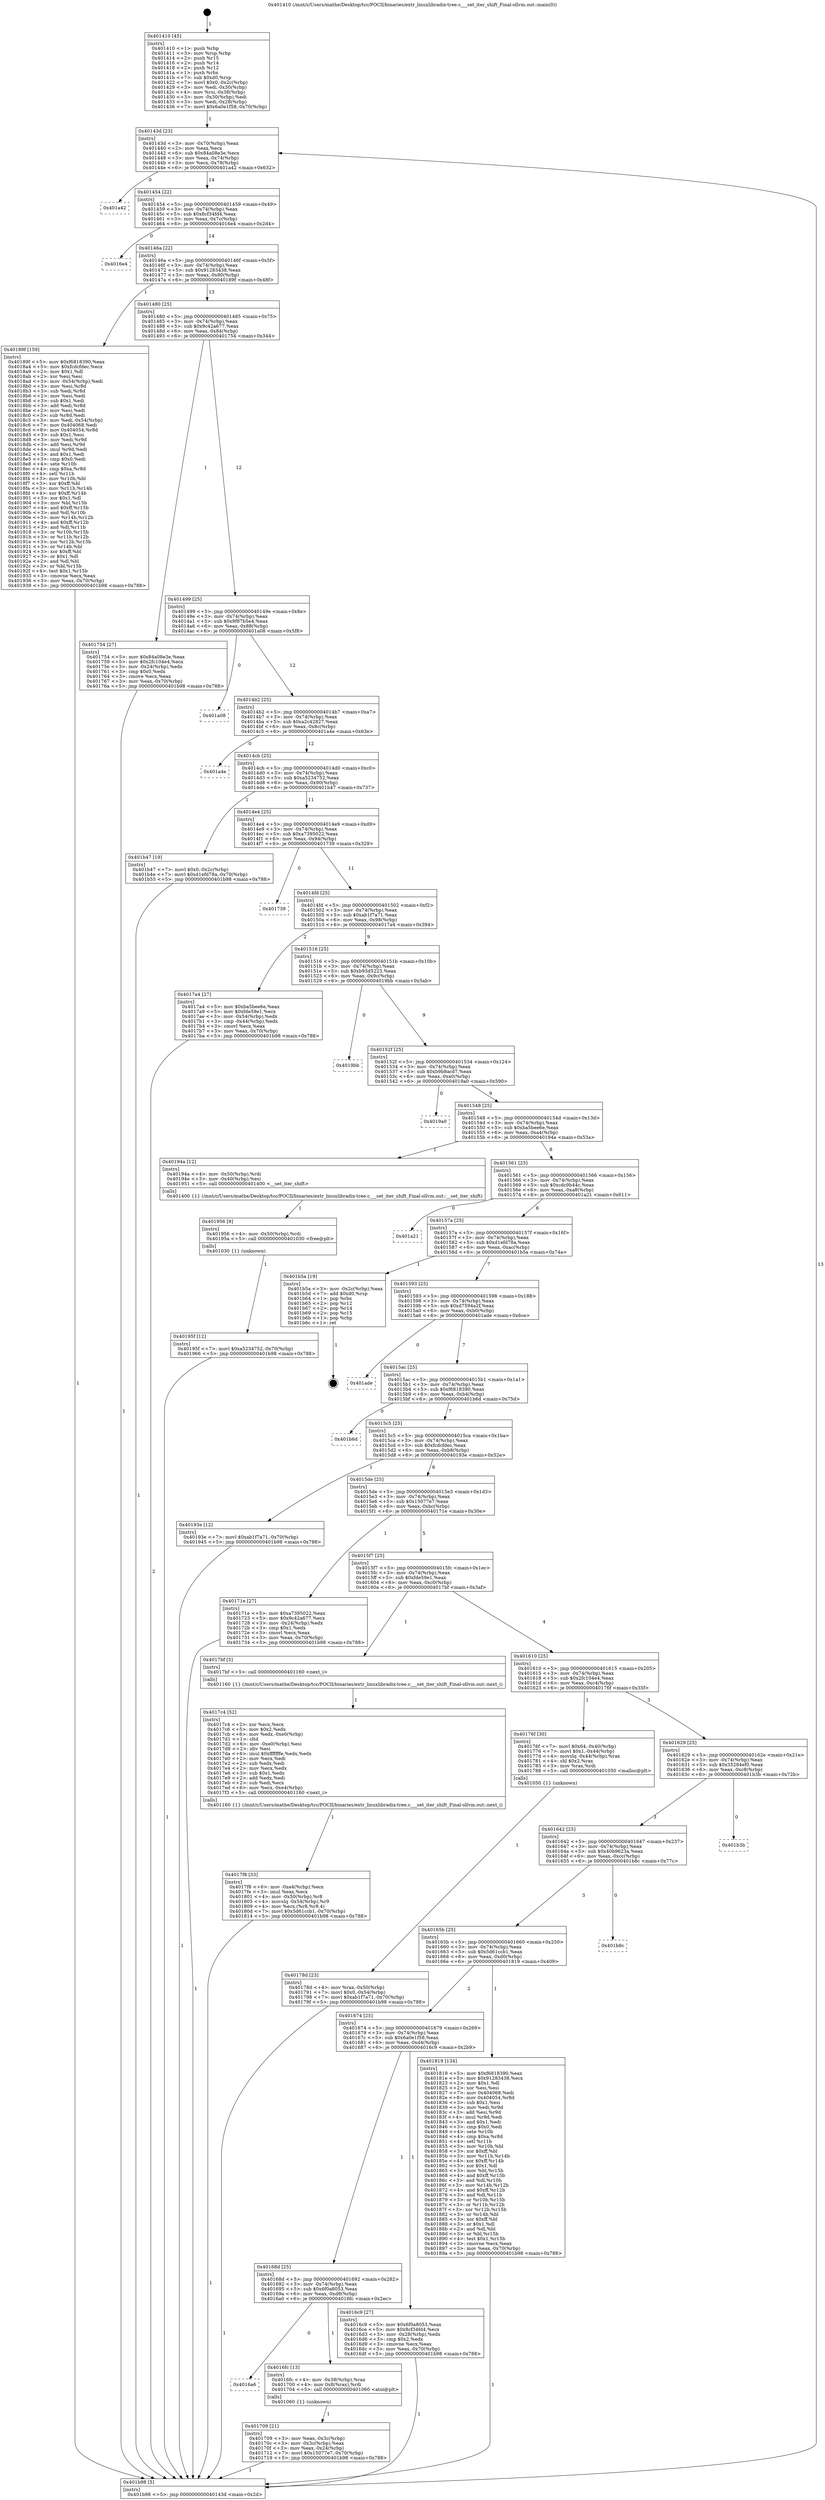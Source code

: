 digraph "0x401410" {
  label = "0x401410 (/mnt/c/Users/mathe/Desktop/tcc/POCII/binaries/extr_linuxlibradix-tree.c___set_iter_shift_Final-ollvm.out::main(0))"
  labelloc = "t"
  node[shape=record]

  Entry [label="",width=0.3,height=0.3,shape=circle,fillcolor=black,style=filled]
  "0x40143d" [label="{
     0x40143d [23]\l
     | [instrs]\l
     &nbsp;&nbsp;0x40143d \<+3\>: mov -0x70(%rbp),%eax\l
     &nbsp;&nbsp;0x401440 \<+2\>: mov %eax,%ecx\l
     &nbsp;&nbsp;0x401442 \<+6\>: sub $0x84a08e3e,%ecx\l
     &nbsp;&nbsp;0x401448 \<+3\>: mov %eax,-0x74(%rbp)\l
     &nbsp;&nbsp;0x40144b \<+3\>: mov %ecx,-0x78(%rbp)\l
     &nbsp;&nbsp;0x40144e \<+6\>: je 0000000000401a42 \<main+0x632\>\l
  }"]
  "0x401a42" [label="{
     0x401a42\l
  }", style=dashed]
  "0x401454" [label="{
     0x401454 [22]\l
     | [instrs]\l
     &nbsp;&nbsp;0x401454 \<+5\>: jmp 0000000000401459 \<main+0x49\>\l
     &nbsp;&nbsp;0x401459 \<+3\>: mov -0x74(%rbp),%eax\l
     &nbsp;&nbsp;0x40145c \<+5\>: sub $0x8cf34fd4,%eax\l
     &nbsp;&nbsp;0x401461 \<+3\>: mov %eax,-0x7c(%rbp)\l
     &nbsp;&nbsp;0x401464 \<+6\>: je 00000000004016e4 \<main+0x2d4\>\l
  }"]
  Exit [label="",width=0.3,height=0.3,shape=circle,fillcolor=black,style=filled,peripheries=2]
  "0x4016e4" [label="{
     0x4016e4\l
  }", style=dashed]
  "0x40146a" [label="{
     0x40146a [22]\l
     | [instrs]\l
     &nbsp;&nbsp;0x40146a \<+5\>: jmp 000000000040146f \<main+0x5f\>\l
     &nbsp;&nbsp;0x40146f \<+3\>: mov -0x74(%rbp),%eax\l
     &nbsp;&nbsp;0x401472 \<+5\>: sub $0x91283438,%eax\l
     &nbsp;&nbsp;0x401477 \<+3\>: mov %eax,-0x80(%rbp)\l
     &nbsp;&nbsp;0x40147a \<+6\>: je 000000000040189f \<main+0x48f\>\l
  }"]
  "0x40195f" [label="{
     0x40195f [12]\l
     | [instrs]\l
     &nbsp;&nbsp;0x40195f \<+7\>: movl $0xa5234752,-0x70(%rbp)\l
     &nbsp;&nbsp;0x401966 \<+5\>: jmp 0000000000401b98 \<main+0x788\>\l
  }"]
  "0x40189f" [label="{
     0x40189f [159]\l
     | [instrs]\l
     &nbsp;&nbsp;0x40189f \<+5\>: mov $0xf6818390,%eax\l
     &nbsp;&nbsp;0x4018a4 \<+5\>: mov $0xfcdcfdec,%ecx\l
     &nbsp;&nbsp;0x4018a9 \<+2\>: mov $0x1,%dl\l
     &nbsp;&nbsp;0x4018ab \<+2\>: xor %esi,%esi\l
     &nbsp;&nbsp;0x4018ad \<+3\>: mov -0x54(%rbp),%edi\l
     &nbsp;&nbsp;0x4018b0 \<+3\>: mov %esi,%r8d\l
     &nbsp;&nbsp;0x4018b3 \<+3\>: sub %edi,%r8d\l
     &nbsp;&nbsp;0x4018b6 \<+2\>: mov %esi,%edi\l
     &nbsp;&nbsp;0x4018b8 \<+3\>: sub $0x1,%edi\l
     &nbsp;&nbsp;0x4018bb \<+3\>: add %edi,%r8d\l
     &nbsp;&nbsp;0x4018be \<+2\>: mov %esi,%edi\l
     &nbsp;&nbsp;0x4018c0 \<+3\>: sub %r8d,%edi\l
     &nbsp;&nbsp;0x4018c3 \<+3\>: mov %edi,-0x54(%rbp)\l
     &nbsp;&nbsp;0x4018c6 \<+7\>: mov 0x404068,%edi\l
     &nbsp;&nbsp;0x4018cd \<+8\>: mov 0x404054,%r8d\l
     &nbsp;&nbsp;0x4018d5 \<+3\>: sub $0x1,%esi\l
     &nbsp;&nbsp;0x4018d8 \<+3\>: mov %edi,%r9d\l
     &nbsp;&nbsp;0x4018db \<+3\>: add %esi,%r9d\l
     &nbsp;&nbsp;0x4018de \<+4\>: imul %r9d,%edi\l
     &nbsp;&nbsp;0x4018e2 \<+3\>: and $0x1,%edi\l
     &nbsp;&nbsp;0x4018e5 \<+3\>: cmp $0x0,%edi\l
     &nbsp;&nbsp;0x4018e8 \<+4\>: sete %r10b\l
     &nbsp;&nbsp;0x4018ec \<+4\>: cmp $0xa,%r8d\l
     &nbsp;&nbsp;0x4018f0 \<+4\>: setl %r11b\l
     &nbsp;&nbsp;0x4018f4 \<+3\>: mov %r10b,%bl\l
     &nbsp;&nbsp;0x4018f7 \<+3\>: xor $0xff,%bl\l
     &nbsp;&nbsp;0x4018fa \<+3\>: mov %r11b,%r14b\l
     &nbsp;&nbsp;0x4018fd \<+4\>: xor $0xff,%r14b\l
     &nbsp;&nbsp;0x401901 \<+3\>: xor $0x1,%dl\l
     &nbsp;&nbsp;0x401904 \<+3\>: mov %bl,%r15b\l
     &nbsp;&nbsp;0x401907 \<+4\>: and $0xff,%r15b\l
     &nbsp;&nbsp;0x40190b \<+3\>: and %dl,%r10b\l
     &nbsp;&nbsp;0x40190e \<+3\>: mov %r14b,%r12b\l
     &nbsp;&nbsp;0x401911 \<+4\>: and $0xff,%r12b\l
     &nbsp;&nbsp;0x401915 \<+3\>: and %dl,%r11b\l
     &nbsp;&nbsp;0x401918 \<+3\>: or %r10b,%r15b\l
     &nbsp;&nbsp;0x40191b \<+3\>: or %r11b,%r12b\l
     &nbsp;&nbsp;0x40191e \<+3\>: xor %r12b,%r15b\l
     &nbsp;&nbsp;0x401921 \<+3\>: or %r14b,%bl\l
     &nbsp;&nbsp;0x401924 \<+3\>: xor $0xff,%bl\l
     &nbsp;&nbsp;0x401927 \<+3\>: or $0x1,%dl\l
     &nbsp;&nbsp;0x40192a \<+2\>: and %dl,%bl\l
     &nbsp;&nbsp;0x40192c \<+3\>: or %bl,%r15b\l
     &nbsp;&nbsp;0x40192f \<+4\>: test $0x1,%r15b\l
     &nbsp;&nbsp;0x401933 \<+3\>: cmovne %ecx,%eax\l
     &nbsp;&nbsp;0x401936 \<+3\>: mov %eax,-0x70(%rbp)\l
     &nbsp;&nbsp;0x401939 \<+5\>: jmp 0000000000401b98 \<main+0x788\>\l
  }"]
  "0x401480" [label="{
     0x401480 [25]\l
     | [instrs]\l
     &nbsp;&nbsp;0x401480 \<+5\>: jmp 0000000000401485 \<main+0x75\>\l
     &nbsp;&nbsp;0x401485 \<+3\>: mov -0x74(%rbp),%eax\l
     &nbsp;&nbsp;0x401488 \<+5\>: sub $0x9c42a677,%eax\l
     &nbsp;&nbsp;0x40148d \<+6\>: mov %eax,-0x84(%rbp)\l
     &nbsp;&nbsp;0x401493 \<+6\>: je 0000000000401754 \<main+0x344\>\l
  }"]
  "0x401956" [label="{
     0x401956 [9]\l
     | [instrs]\l
     &nbsp;&nbsp;0x401956 \<+4\>: mov -0x50(%rbp),%rdi\l
     &nbsp;&nbsp;0x40195a \<+5\>: call 0000000000401030 \<free@plt\>\l
     | [calls]\l
     &nbsp;&nbsp;0x401030 \{1\} (unknown)\l
  }"]
  "0x401754" [label="{
     0x401754 [27]\l
     | [instrs]\l
     &nbsp;&nbsp;0x401754 \<+5\>: mov $0x84a08e3e,%eax\l
     &nbsp;&nbsp;0x401759 \<+5\>: mov $0x2fc104e4,%ecx\l
     &nbsp;&nbsp;0x40175e \<+3\>: mov -0x24(%rbp),%edx\l
     &nbsp;&nbsp;0x401761 \<+3\>: cmp $0x0,%edx\l
     &nbsp;&nbsp;0x401764 \<+3\>: cmove %ecx,%eax\l
     &nbsp;&nbsp;0x401767 \<+3\>: mov %eax,-0x70(%rbp)\l
     &nbsp;&nbsp;0x40176a \<+5\>: jmp 0000000000401b98 \<main+0x788\>\l
  }"]
  "0x401499" [label="{
     0x401499 [25]\l
     | [instrs]\l
     &nbsp;&nbsp;0x401499 \<+5\>: jmp 000000000040149e \<main+0x8e\>\l
     &nbsp;&nbsp;0x40149e \<+3\>: mov -0x74(%rbp),%eax\l
     &nbsp;&nbsp;0x4014a1 \<+5\>: sub $0x9f87b5e4,%eax\l
     &nbsp;&nbsp;0x4014a6 \<+6\>: mov %eax,-0x88(%rbp)\l
     &nbsp;&nbsp;0x4014ac \<+6\>: je 0000000000401a08 \<main+0x5f8\>\l
  }"]
  "0x4017f8" [label="{
     0x4017f8 [33]\l
     | [instrs]\l
     &nbsp;&nbsp;0x4017f8 \<+6\>: mov -0xe4(%rbp),%ecx\l
     &nbsp;&nbsp;0x4017fe \<+3\>: imul %eax,%ecx\l
     &nbsp;&nbsp;0x401801 \<+4\>: mov -0x50(%rbp),%r8\l
     &nbsp;&nbsp;0x401805 \<+4\>: movslq -0x54(%rbp),%r9\l
     &nbsp;&nbsp;0x401809 \<+4\>: mov %ecx,(%r8,%r9,4)\l
     &nbsp;&nbsp;0x40180d \<+7\>: movl $0x5d61ccb1,-0x70(%rbp)\l
     &nbsp;&nbsp;0x401814 \<+5\>: jmp 0000000000401b98 \<main+0x788\>\l
  }"]
  "0x401a08" [label="{
     0x401a08\l
  }", style=dashed]
  "0x4014b2" [label="{
     0x4014b2 [25]\l
     | [instrs]\l
     &nbsp;&nbsp;0x4014b2 \<+5\>: jmp 00000000004014b7 \<main+0xa7\>\l
     &nbsp;&nbsp;0x4014b7 \<+3\>: mov -0x74(%rbp),%eax\l
     &nbsp;&nbsp;0x4014ba \<+5\>: sub $0xa2c42827,%eax\l
     &nbsp;&nbsp;0x4014bf \<+6\>: mov %eax,-0x8c(%rbp)\l
     &nbsp;&nbsp;0x4014c5 \<+6\>: je 0000000000401a4e \<main+0x63e\>\l
  }"]
  "0x4017c4" [label="{
     0x4017c4 [52]\l
     | [instrs]\l
     &nbsp;&nbsp;0x4017c4 \<+2\>: xor %ecx,%ecx\l
     &nbsp;&nbsp;0x4017c6 \<+5\>: mov $0x2,%edx\l
     &nbsp;&nbsp;0x4017cb \<+6\>: mov %edx,-0xe0(%rbp)\l
     &nbsp;&nbsp;0x4017d1 \<+1\>: cltd\l
     &nbsp;&nbsp;0x4017d2 \<+6\>: mov -0xe0(%rbp),%esi\l
     &nbsp;&nbsp;0x4017d8 \<+2\>: idiv %esi\l
     &nbsp;&nbsp;0x4017da \<+6\>: imul $0xfffffffe,%edx,%edx\l
     &nbsp;&nbsp;0x4017e0 \<+2\>: mov %ecx,%edi\l
     &nbsp;&nbsp;0x4017e2 \<+2\>: sub %edx,%edi\l
     &nbsp;&nbsp;0x4017e4 \<+2\>: mov %ecx,%edx\l
     &nbsp;&nbsp;0x4017e6 \<+3\>: sub $0x1,%edx\l
     &nbsp;&nbsp;0x4017e9 \<+2\>: add %edx,%edi\l
     &nbsp;&nbsp;0x4017eb \<+2\>: sub %edi,%ecx\l
     &nbsp;&nbsp;0x4017ed \<+6\>: mov %ecx,-0xe4(%rbp)\l
     &nbsp;&nbsp;0x4017f3 \<+5\>: call 0000000000401160 \<next_i\>\l
     | [calls]\l
     &nbsp;&nbsp;0x401160 \{1\} (/mnt/c/Users/mathe/Desktop/tcc/POCII/binaries/extr_linuxlibradix-tree.c___set_iter_shift_Final-ollvm.out::next_i)\l
  }"]
  "0x401a4e" [label="{
     0x401a4e\l
  }", style=dashed]
  "0x4014cb" [label="{
     0x4014cb [25]\l
     | [instrs]\l
     &nbsp;&nbsp;0x4014cb \<+5\>: jmp 00000000004014d0 \<main+0xc0\>\l
     &nbsp;&nbsp;0x4014d0 \<+3\>: mov -0x74(%rbp),%eax\l
     &nbsp;&nbsp;0x4014d3 \<+5\>: sub $0xa5234752,%eax\l
     &nbsp;&nbsp;0x4014d8 \<+6\>: mov %eax,-0x90(%rbp)\l
     &nbsp;&nbsp;0x4014de \<+6\>: je 0000000000401b47 \<main+0x737\>\l
  }"]
  "0x40178d" [label="{
     0x40178d [23]\l
     | [instrs]\l
     &nbsp;&nbsp;0x40178d \<+4\>: mov %rax,-0x50(%rbp)\l
     &nbsp;&nbsp;0x401791 \<+7\>: movl $0x0,-0x54(%rbp)\l
     &nbsp;&nbsp;0x401798 \<+7\>: movl $0xab1f7a71,-0x70(%rbp)\l
     &nbsp;&nbsp;0x40179f \<+5\>: jmp 0000000000401b98 \<main+0x788\>\l
  }"]
  "0x401b47" [label="{
     0x401b47 [19]\l
     | [instrs]\l
     &nbsp;&nbsp;0x401b47 \<+7\>: movl $0x0,-0x2c(%rbp)\l
     &nbsp;&nbsp;0x401b4e \<+7\>: movl $0xd1efd78a,-0x70(%rbp)\l
     &nbsp;&nbsp;0x401b55 \<+5\>: jmp 0000000000401b98 \<main+0x788\>\l
  }"]
  "0x4014e4" [label="{
     0x4014e4 [25]\l
     | [instrs]\l
     &nbsp;&nbsp;0x4014e4 \<+5\>: jmp 00000000004014e9 \<main+0xd9\>\l
     &nbsp;&nbsp;0x4014e9 \<+3\>: mov -0x74(%rbp),%eax\l
     &nbsp;&nbsp;0x4014ec \<+5\>: sub $0xa7395022,%eax\l
     &nbsp;&nbsp;0x4014f1 \<+6\>: mov %eax,-0x94(%rbp)\l
     &nbsp;&nbsp;0x4014f7 \<+6\>: je 0000000000401739 \<main+0x329\>\l
  }"]
  "0x401709" [label="{
     0x401709 [21]\l
     | [instrs]\l
     &nbsp;&nbsp;0x401709 \<+3\>: mov %eax,-0x3c(%rbp)\l
     &nbsp;&nbsp;0x40170c \<+3\>: mov -0x3c(%rbp),%eax\l
     &nbsp;&nbsp;0x40170f \<+3\>: mov %eax,-0x24(%rbp)\l
     &nbsp;&nbsp;0x401712 \<+7\>: movl $0x15077e7,-0x70(%rbp)\l
     &nbsp;&nbsp;0x401719 \<+5\>: jmp 0000000000401b98 \<main+0x788\>\l
  }"]
  "0x401739" [label="{
     0x401739\l
  }", style=dashed]
  "0x4014fd" [label="{
     0x4014fd [25]\l
     | [instrs]\l
     &nbsp;&nbsp;0x4014fd \<+5\>: jmp 0000000000401502 \<main+0xf2\>\l
     &nbsp;&nbsp;0x401502 \<+3\>: mov -0x74(%rbp),%eax\l
     &nbsp;&nbsp;0x401505 \<+5\>: sub $0xab1f7a71,%eax\l
     &nbsp;&nbsp;0x40150a \<+6\>: mov %eax,-0x98(%rbp)\l
     &nbsp;&nbsp;0x401510 \<+6\>: je 00000000004017a4 \<main+0x394\>\l
  }"]
  "0x4016a6" [label="{
     0x4016a6\l
  }", style=dashed]
  "0x4017a4" [label="{
     0x4017a4 [27]\l
     | [instrs]\l
     &nbsp;&nbsp;0x4017a4 \<+5\>: mov $0xba5bee6e,%eax\l
     &nbsp;&nbsp;0x4017a9 \<+5\>: mov $0xfde59e1,%ecx\l
     &nbsp;&nbsp;0x4017ae \<+3\>: mov -0x54(%rbp),%edx\l
     &nbsp;&nbsp;0x4017b1 \<+3\>: cmp -0x44(%rbp),%edx\l
     &nbsp;&nbsp;0x4017b4 \<+3\>: cmovl %ecx,%eax\l
     &nbsp;&nbsp;0x4017b7 \<+3\>: mov %eax,-0x70(%rbp)\l
     &nbsp;&nbsp;0x4017ba \<+5\>: jmp 0000000000401b98 \<main+0x788\>\l
  }"]
  "0x401516" [label="{
     0x401516 [25]\l
     | [instrs]\l
     &nbsp;&nbsp;0x401516 \<+5\>: jmp 000000000040151b \<main+0x10b\>\l
     &nbsp;&nbsp;0x40151b \<+3\>: mov -0x74(%rbp),%eax\l
     &nbsp;&nbsp;0x40151e \<+5\>: sub $0xb93d5223,%eax\l
     &nbsp;&nbsp;0x401523 \<+6\>: mov %eax,-0x9c(%rbp)\l
     &nbsp;&nbsp;0x401529 \<+6\>: je 00000000004019bb \<main+0x5ab\>\l
  }"]
  "0x4016fc" [label="{
     0x4016fc [13]\l
     | [instrs]\l
     &nbsp;&nbsp;0x4016fc \<+4\>: mov -0x38(%rbp),%rax\l
     &nbsp;&nbsp;0x401700 \<+4\>: mov 0x8(%rax),%rdi\l
     &nbsp;&nbsp;0x401704 \<+5\>: call 0000000000401060 \<atoi@plt\>\l
     | [calls]\l
     &nbsp;&nbsp;0x401060 \{1\} (unknown)\l
  }"]
  "0x4019bb" [label="{
     0x4019bb\l
  }", style=dashed]
  "0x40152f" [label="{
     0x40152f [25]\l
     | [instrs]\l
     &nbsp;&nbsp;0x40152f \<+5\>: jmp 0000000000401534 \<main+0x124\>\l
     &nbsp;&nbsp;0x401534 \<+3\>: mov -0x74(%rbp),%eax\l
     &nbsp;&nbsp;0x401537 \<+5\>: sub $0xb9b8acd7,%eax\l
     &nbsp;&nbsp;0x40153c \<+6\>: mov %eax,-0xa0(%rbp)\l
     &nbsp;&nbsp;0x401542 \<+6\>: je 00000000004019a0 \<main+0x590\>\l
  }"]
  "0x401410" [label="{
     0x401410 [45]\l
     | [instrs]\l
     &nbsp;&nbsp;0x401410 \<+1\>: push %rbp\l
     &nbsp;&nbsp;0x401411 \<+3\>: mov %rsp,%rbp\l
     &nbsp;&nbsp;0x401414 \<+2\>: push %r15\l
     &nbsp;&nbsp;0x401416 \<+2\>: push %r14\l
     &nbsp;&nbsp;0x401418 \<+2\>: push %r12\l
     &nbsp;&nbsp;0x40141a \<+1\>: push %rbx\l
     &nbsp;&nbsp;0x40141b \<+7\>: sub $0xd0,%rsp\l
     &nbsp;&nbsp;0x401422 \<+7\>: movl $0x0,-0x2c(%rbp)\l
     &nbsp;&nbsp;0x401429 \<+3\>: mov %edi,-0x30(%rbp)\l
     &nbsp;&nbsp;0x40142c \<+4\>: mov %rsi,-0x38(%rbp)\l
     &nbsp;&nbsp;0x401430 \<+3\>: mov -0x30(%rbp),%edi\l
     &nbsp;&nbsp;0x401433 \<+3\>: mov %edi,-0x28(%rbp)\l
     &nbsp;&nbsp;0x401436 \<+7\>: movl $0x6a0e1f58,-0x70(%rbp)\l
  }"]
  "0x4019a0" [label="{
     0x4019a0\l
  }", style=dashed]
  "0x401548" [label="{
     0x401548 [25]\l
     | [instrs]\l
     &nbsp;&nbsp;0x401548 \<+5\>: jmp 000000000040154d \<main+0x13d\>\l
     &nbsp;&nbsp;0x40154d \<+3\>: mov -0x74(%rbp),%eax\l
     &nbsp;&nbsp;0x401550 \<+5\>: sub $0xba5bee6e,%eax\l
     &nbsp;&nbsp;0x401555 \<+6\>: mov %eax,-0xa4(%rbp)\l
     &nbsp;&nbsp;0x40155b \<+6\>: je 000000000040194a \<main+0x53a\>\l
  }"]
  "0x401b98" [label="{
     0x401b98 [5]\l
     | [instrs]\l
     &nbsp;&nbsp;0x401b98 \<+5\>: jmp 000000000040143d \<main+0x2d\>\l
  }"]
  "0x40194a" [label="{
     0x40194a [12]\l
     | [instrs]\l
     &nbsp;&nbsp;0x40194a \<+4\>: mov -0x50(%rbp),%rdi\l
     &nbsp;&nbsp;0x40194e \<+3\>: mov -0x40(%rbp),%esi\l
     &nbsp;&nbsp;0x401951 \<+5\>: call 0000000000401400 \<__set_iter_shift\>\l
     | [calls]\l
     &nbsp;&nbsp;0x401400 \{1\} (/mnt/c/Users/mathe/Desktop/tcc/POCII/binaries/extr_linuxlibradix-tree.c___set_iter_shift_Final-ollvm.out::__set_iter_shift)\l
  }"]
  "0x401561" [label="{
     0x401561 [25]\l
     | [instrs]\l
     &nbsp;&nbsp;0x401561 \<+5\>: jmp 0000000000401566 \<main+0x156\>\l
     &nbsp;&nbsp;0x401566 \<+3\>: mov -0x74(%rbp),%eax\l
     &nbsp;&nbsp;0x401569 \<+5\>: sub $0xcdc9b44c,%eax\l
     &nbsp;&nbsp;0x40156e \<+6\>: mov %eax,-0xa8(%rbp)\l
     &nbsp;&nbsp;0x401574 \<+6\>: je 0000000000401a21 \<main+0x611\>\l
  }"]
  "0x40168d" [label="{
     0x40168d [25]\l
     | [instrs]\l
     &nbsp;&nbsp;0x40168d \<+5\>: jmp 0000000000401692 \<main+0x282\>\l
     &nbsp;&nbsp;0x401692 \<+3\>: mov -0x74(%rbp),%eax\l
     &nbsp;&nbsp;0x401695 \<+5\>: sub $0x6f0a8053,%eax\l
     &nbsp;&nbsp;0x40169a \<+6\>: mov %eax,-0xd8(%rbp)\l
     &nbsp;&nbsp;0x4016a0 \<+6\>: je 00000000004016fc \<main+0x2ec\>\l
  }"]
  "0x401a21" [label="{
     0x401a21\l
  }", style=dashed]
  "0x40157a" [label="{
     0x40157a [25]\l
     | [instrs]\l
     &nbsp;&nbsp;0x40157a \<+5\>: jmp 000000000040157f \<main+0x16f\>\l
     &nbsp;&nbsp;0x40157f \<+3\>: mov -0x74(%rbp),%eax\l
     &nbsp;&nbsp;0x401582 \<+5\>: sub $0xd1efd78a,%eax\l
     &nbsp;&nbsp;0x401587 \<+6\>: mov %eax,-0xac(%rbp)\l
     &nbsp;&nbsp;0x40158d \<+6\>: je 0000000000401b5a \<main+0x74a\>\l
  }"]
  "0x4016c9" [label="{
     0x4016c9 [27]\l
     | [instrs]\l
     &nbsp;&nbsp;0x4016c9 \<+5\>: mov $0x6f0a8053,%eax\l
     &nbsp;&nbsp;0x4016ce \<+5\>: mov $0x8cf34fd4,%ecx\l
     &nbsp;&nbsp;0x4016d3 \<+3\>: mov -0x28(%rbp),%edx\l
     &nbsp;&nbsp;0x4016d6 \<+3\>: cmp $0x2,%edx\l
     &nbsp;&nbsp;0x4016d9 \<+3\>: cmovne %ecx,%eax\l
     &nbsp;&nbsp;0x4016dc \<+3\>: mov %eax,-0x70(%rbp)\l
     &nbsp;&nbsp;0x4016df \<+5\>: jmp 0000000000401b98 \<main+0x788\>\l
  }"]
  "0x401b5a" [label="{
     0x401b5a [19]\l
     | [instrs]\l
     &nbsp;&nbsp;0x401b5a \<+3\>: mov -0x2c(%rbp),%eax\l
     &nbsp;&nbsp;0x401b5d \<+7\>: add $0xd0,%rsp\l
     &nbsp;&nbsp;0x401b64 \<+1\>: pop %rbx\l
     &nbsp;&nbsp;0x401b65 \<+2\>: pop %r12\l
     &nbsp;&nbsp;0x401b67 \<+2\>: pop %r14\l
     &nbsp;&nbsp;0x401b69 \<+2\>: pop %r15\l
     &nbsp;&nbsp;0x401b6b \<+1\>: pop %rbp\l
     &nbsp;&nbsp;0x401b6c \<+1\>: ret\l
  }"]
  "0x401593" [label="{
     0x401593 [25]\l
     | [instrs]\l
     &nbsp;&nbsp;0x401593 \<+5\>: jmp 0000000000401598 \<main+0x188\>\l
     &nbsp;&nbsp;0x401598 \<+3\>: mov -0x74(%rbp),%eax\l
     &nbsp;&nbsp;0x40159b \<+5\>: sub $0xd7594a2f,%eax\l
     &nbsp;&nbsp;0x4015a0 \<+6\>: mov %eax,-0xb0(%rbp)\l
     &nbsp;&nbsp;0x4015a6 \<+6\>: je 0000000000401ade \<main+0x6ce\>\l
  }"]
  "0x401674" [label="{
     0x401674 [25]\l
     | [instrs]\l
     &nbsp;&nbsp;0x401674 \<+5\>: jmp 0000000000401679 \<main+0x269\>\l
     &nbsp;&nbsp;0x401679 \<+3\>: mov -0x74(%rbp),%eax\l
     &nbsp;&nbsp;0x40167c \<+5\>: sub $0x6a0e1f58,%eax\l
     &nbsp;&nbsp;0x401681 \<+6\>: mov %eax,-0xd4(%rbp)\l
     &nbsp;&nbsp;0x401687 \<+6\>: je 00000000004016c9 \<main+0x2b9\>\l
  }"]
  "0x401ade" [label="{
     0x401ade\l
  }", style=dashed]
  "0x4015ac" [label="{
     0x4015ac [25]\l
     | [instrs]\l
     &nbsp;&nbsp;0x4015ac \<+5\>: jmp 00000000004015b1 \<main+0x1a1\>\l
     &nbsp;&nbsp;0x4015b1 \<+3\>: mov -0x74(%rbp),%eax\l
     &nbsp;&nbsp;0x4015b4 \<+5\>: sub $0xf6818390,%eax\l
     &nbsp;&nbsp;0x4015b9 \<+6\>: mov %eax,-0xb4(%rbp)\l
     &nbsp;&nbsp;0x4015bf \<+6\>: je 0000000000401b6d \<main+0x75d\>\l
  }"]
  "0x401819" [label="{
     0x401819 [134]\l
     | [instrs]\l
     &nbsp;&nbsp;0x401819 \<+5\>: mov $0xf6818390,%eax\l
     &nbsp;&nbsp;0x40181e \<+5\>: mov $0x91283438,%ecx\l
     &nbsp;&nbsp;0x401823 \<+2\>: mov $0x1,%dl\l
     &nbsp;&nbsp;0x401825 \<+2\>: xor %esi,%esi\l
     &nbsp;&nbsp;0x401827 \<+7\>: mov 0x404068,%edi\l
     &nbsp;&nbsp;0x40182e \<+8\>: mov 0x404054,%r8d\l
     &nbsp;&nbsp;0x401836 \<+3\>: sub $0x1,%esi\l
     &nbsp;&nbsp;0x401839 \<+3\>: mov %edi,%r9d\l
     &nbsp;&nbsp;0x40183c \<+3\>: add %esi,%r9d\l
     &nbsp;&nbsp;0x40183f \<+4\>: imul %r9d,%edi\l
     &nbsp;&nbsp;0x401843 \<+3\>: and $0x1,%edi\l
     &nbsp;&nbsp;0x401846 \<+3\>: cmp $0x0,%edi\l
     &nbsp;&nbsp;0x401849 \<+4\>: sete %r10b\l
     &nbsp;&nbsp;0x40184d \<+4\>: cmp $0xa,%r8d\l
     &nbsp;&nbsp;0x401851 \<+4\>: setl %r11b\l
     &nbsp;&nbsp;0x401855 \<+3\>: mov %r10b,%bl\l
     &nbsp;&nbsp;0x401858 \<+3\>: xor $0xff,%bl\l
     &nbsp;&nbsp;0x40185b \<+3\>: mov %r11b,%r14b\l
     &nbsp;&nbsp;0x40185e \<+4\>: xor $0xff,%r14b\l
     &nbsp;&nbsp;0x401862 \<+3\>: xor $0x1,%dl\l
     &nbsp;&nbsp;0x401865 \<+3\>: mov %bl,%r15b\l
     &nbsp;&nbsp;0x401868 \<+4\>: and $0xff,%r15b\l
     &nbsp;&nbsp;0x40186c \<+3\>: and %dl,%r10b\l
     &nbsp;&nbsp;0x40186f \<+3\>: mov %r14b,%r12b\l
     &nbsp;&nbsp;0x401872 \<+4\>: and $0xff,%r12b\l
     &nbsp;&nbsp;0x401876 \<+3\>: and %dl,%r11b\l
     &nbsp;&nbsp;0x401879 \<+3\>: or %r10b,%r15b\l
     &nbsp;&nbsp;0x40187c \<+3\>: or %r11b,%r12b\l
     &nbsp;&nbsp;0x40187f \<+3\>: xor %r12b,%r15b\l
     &nbsp;&nbsp;0x401882 \<+3\>: or %r14b,%bl\l
     &nbsp;&nbsp;0x401885 \<+3\>: xor $0xff,%bl\l
     &nbsp;&nbsp;0x401888 \<+3\>: or $0x1,%dl\l
     &nbsp;&nbsp;0x40188b \<+2\>: and %dl,%bl\l
     &nbsp;&nbsp;0x40188d \<+3\>: or %bl,%r15b\l
     &nbsp;&nbsp;0x401890 \<+4\>: test $0x1,%r15b\l
     &nbsp;&nbsp;0x401894 \<+3\>: cmovne %ecx,%eax\l
     &nbsp;&nbsp;0x401897 \<+3\>: mov %eax,-0x70(%rbp)\l
     &nbsp;&nbsp;0x40189a \<+5\>: jmp 0000000000401b98 \<main+0x788\>\l
  }"]
  "0x401b6d" [label="{
     0x401b6d\l
  }", style=dashed]
  "0x4015c5" [label="{
     0x4015c5 [25]\l
     | [instrs]\l
     &nbsp;&nbsp;0x4015c5 \<+5\>: jmp 00000000004015ca \<main+0x1ba\>\l
     &nbsp;&nbsp;0x4015ca \<+3\>: mov -0x74(%rbp),%eax\l
     &nbsp;&nbsp;0x4015cd \<+5\>: sub $0xfcdcfdec,%eax\l
     &nbsp;&nbsp;0x4015d2 \<+6\>: mov %eax,-0xb8(%rbp)\l
     &nbsp;&nbsp;0x4015d8 \<+6\>: je 000000000040193e \<main+0x52e\>\l
  }"]
  "0x40165b" [label="{
     0x40165b [25]\l
     | [instrs]\l
     &nbsp;&nbsp;0x40165b \<+5\>: jmp 0000000000401660 \<main+0x250\>\l
     &nbsp;&nbsp;0x401660 \<+3\>: mov -0x74(%rbp),%eax\l
     &nbsp;&nbsp;0x401663 \<+5\>: sub $0x5d61ccb1,%eax\l
     &nbsp;&nbsp;0x401668 \<+6\>: mov %eax,-0xd0(%rbp)\l
     &nbsp;&nbsp;0x40166e \<+6\>: je 0000000000401819 \<main+0x409\>\l
  }"]
  "0x40193e" [label="{
     0x40193e [12]\l
     | [instrs]\l
     &nbsp;&nbsp;0x40193e \<+7\>: movl $0xab1f7a71,-0x70(%rbp)\l
     &nbsp;&nbsp;0x401945 \<+5\>: jmp 0000000000401b98 \<main+0x788\>\l
  }"]
  "0x4015de" [label="{
     0x4015de [25]\l
     | [instrs]\l
     &nbsp;&nbsp;0x4015de \<+5\>: jmp 00000000004015e3 \<main+0x1d3\>\l
     &nbsp;&nbsp;0x4015e3 \<+3\>: mov -0x74(%rbp),%eax\l
     &nbsp;&nbsp;0x4015e6 \<+5\>: sub $0x15077e7,%eax\l
     &nbsp;&nbsp;0x4015eb \<+6\>: mov %eax,-0xbc(%rbp)\l
     &nbsp;&nbsp;0x4015f1 \<+6\>: je 000000000040171e \<main+0x30e\>\l
  }"]
  "0x401b8c" [label="{
     0x401b8c\l
  }", style=dashed]
  "0x40171e" [label="{
     0x40171e [27]\l
     | [instrs]\l
     &nbsp;&nbsp;0x40171e \<+5\>: mov $0xa7395022,%eax\l
     &nbsp;&nbsp;0x401723 \<+5\>: mov $0x9c42a677,%ecx\l
     &nbsp;&nbsp;0x401728 \<+3\>: mov -0x24(%rbp),%edx\l
     &nbsp;&nbsp;0x40172b \<+3\>: cmp $0x1,%edx\l
     &nbsp;&nbsp;0x40172e \<+3\>: cmovl %ecx,%eax\l
     &nbsp;&nbsp;0x401731 \<+3\>: mov %eax,-0x70(%rbp)\l
     &nbsp;&nbsp;0x401734 \<+5\>: jmp 0000000000401b98 \<main+0x788\>\l
  }"]
  "0x4015f7" [label="{
     0x4015f7 [25]\l
     | [instrs]\l
     &nbsp;&nbsp;0x4015f7 \<+5\>: jmp 00000000004015fc \<main+0x1ec\>\l
     &nbsp;&nbsp;0x4015fc \<+3\>: mov -0x74(%rbp),%eax\l
     &nbsp;&nbsp;0x4015ff \<+5\>: sub $0xfde59e1,%eax\l
     &nbsp;&nbsp;0x401604 \<+6\>: mov %eax,-0xc0(%rbp)\l
     &nbsp;&nbsp;0x40160a \<+6\>: je 00000000004017bf \<main+0x3af\>\l
  }"]
  "0x401642" [label="{
     0x401642 [25]\l
     | [instrs]\l
     &nbsp;&nbsp;0x401642 \<+5\>: jmp 0000000000401647 \<main+0x237\>\l
     &nbsp;&nbsp;0x401647 \<+3\>: mov -0x74(%rbp),%eax\l
     &nbsp;&nbsp;0x40164a \<+5\>: sub $0x40b9623a,%eax\l
     &nbsp;&nbsp;0x40164f \<+6\>: mov %eax,-0xcc(%rbp)\l
     &nbsp;&nbsp;0x401655 \<+6\>: je 0000000000401b8c \<main+0x77c\>\l
  }"]
  "0x4017bf" [label="{
     0x4017bf [5]\l
     | [instrs]\l
     &nbsp;&nbsp;0x4017bf \<+5\>: call 0000000000401160 \<next_i\>\l
     | [calls]\l
     &nbsp;&nbsp;0x401160 \{1\} (/mnt/c/Users/mathe/Desktop/tcc/POCII/binaries/extr_linuxlibradix-tree.c___set_iter_shift_Final-ollvm.out::next_i)\l
  }"]
  "0x401610" [label="{
     0x401610 [25]\l
     | [instrs]\l
     &nbsp;&nbsp;0x401610 \<+5\>: jmp 0000000000401615 \<main+0x205\>\l
     &nbsp;&nbsp;0x401615 \<+3\>: mov -0x74(%rbp),%eax\l
     &nbsp;&nbsp;0x401618 \<+5\>: sub $0x2fc104e4,%eax\l
     &nbsp;&nbsp;0x40161d \<+6\>: mov %eax,-0xc4(%rbp)\l
     &nbsp;&nbsp;0x401623 \<+6\>: je 000000000040176f \<main+0x35f\>\l
  }"]
  "0x401b3b" [label="{
     0x401b3b\l
  }", style=dashed]
  "0x40176f" [label="{
     0x40176f [30]\l
     | [instrs]\l
     &nbsp;&nbsp;0x40176f \<+7\>: movl $0x64,-0x40(%rbp)\l
     &nbsp;&nbsp;0x401776 \<+7\>: movl $0x1,-0x44(%rbp)\l
     &nbsp;&nbsp;0x40177d \<+4\>: movslq -0x44(%rbp),%rax\l
     &nbsp;&nbsp;0x401781 \<+4\>: shl $0x2,%rax\l
     &nbsp;&nbsp;0x401785 \<+3\>: mov %rax,%rdi\l
     &nbsp;&nbsp;0x401788 \<+5\>: call 0000000000401050 \<malloc@plt\>\l
     | [calls]\l
     &nbsp;&nbsp;0x401050 \{1\} (unknown)\l
  }"]
  "0x401629" [label="{
     0x401629 [25]\l
     | [instrs]\l
     &nbsp;&nbsp;0x401629 \<+5\>: jmp 000000000040162e \<main+0x21e\>\l
     &nbsp;&nbsp;0x40162e \<+3\>: mov -0x74(%rbp),%eax\l
     &nbsp;&nbsp;0x401631 \<+5\>: sub $0x35284ef0,%eax\l
     &nbsp;&nbsp;0x401636 \<+6\>: mov %eax,-0xc8(%rbp)\l
     &nbsp;&nbsp;0x40163c \<+6\>: je 0000000000401b3b \<main+0x72b\>\l
  }"]
  Entry -> "0x401410" [label=" 1"]
  "0x40143d" -> "0x401a42" [label=" 0"]
  "0x40143d" -> "0x401454" [label=" 14"]
  "0x401b5a" -> Exit [label=" 1"]
  "0x401454" -> "0x4016e4" [label=" 0"]
  "0x401454" -> "0x40146a" [label=" 14"]
  "0x401b47" -> "0x401b98" [label=" 1"]
  "0x40146a" -> "0x40189f" [label=" 1"]
  "0x40146a" -> "0x401480" [label=" 13"]
  "0x40195f" -> "0x401b98" [label=" 1"]
  "0x401480" -> "0x401754" [label=" 1"]
  "0x401480" -> "0x401499" [label=" 12"]
  "0x401956" -> "0x40195f" [label=" 1"]
  "0x401499" -> "0x401a08" [label=" 0"]
  "0x401499" -> "0x4014b2" [label=" 12"]
  "0x40194a" -> "0x401956" [label=" 1"]
  "0x4014b2" -> "0x401a4e" [label=" 0"]
  "0x4014b2" -> "0x4014cb" [label=" 12"]
  "0x40193e" -> "0x401b98" [label=" 1"]
  "0x4014cb" -> "0x401b47" [label=" 1"]
  "0x4014cb" -> "0x4014e4" [label=" 11"]
  "0x40189f" -> "0x401b98" [label=" 1"]
  "0x4014e4" -> "0x401739" [label=" 0"]
  "0x4014e4" -> "0x4014fd" [label=" 11"]
  "0x401819" -> "0x401b98" [label=" 1"]
  "0x4014fd" -> "0x4017a4" [label=" 2"]
  "0x4014fd" -> "0x401516" [label=" 9"]
  "0x4017f8" -> "0x401b98" [label=" 1"]
  "0x401516" -> "0x4019bb" [label=" 0"]
  "0x401516" -> "0x40152f" [label=" 9"]
  "0x4017c4" -> "0x4017f8" [label=" 1"]
  "0x40152f" -> "0x4019a0" [label=" 0"]
  "0x40152f" -> "0x401548" [label=" 9"]
  "0x4017a4" -> "0x401b98" [label=" 2"]
  "0x401548" -> "0x40194a" [label=" 1"]
  "0x401548" -> "0x401561" [label=" 8"]
  "0x40178d" -> "0x401b98" [label=" 1"]
  "0x401561" -> "0x401a21" [label=" 0"]
  "0x401561" -> "0x40157a" [label=" 8"]
  "0x40176f" -> "0x40178d" [label=" 1"]
  "0x40157a" -> "0x401b5a" [label=" 1"]
  "0x40157a" -> "0x401593" [label=" 7"]
  "0x401754" -> "0x401b98" [label=" 1"]
  "0x401593" -> "0x401ade" [label=" 0"]
  "0x401593" -> "0x4015ac" [label=" 7"]
  "0x401709" -> "0x401b98" [label=" 1"]
  "0x4015ac" -> "0x401b6d" [label=" 0"]
  "0x4015ac" -> "0x4015c5" [label=" 7"]
  "0x4016fc" -> "0x401709" [label=" 1"]
  "0x4015c5" -> "0x40193e" [label=" 1"]
  "0x4015c5" -> "0x4015de" [label=" 6"]
  "0x40168d" -> "0x4016fc" [label=" 1"]
  "0x4015de" -> "0x40171e" [label=" 1"]
  "0x4015de" -> "0x4015f7" [label=" 5"]
  "0x4017bf" -> "0x4017c4" [label=" 1"]
  "0x4015f7" -> "0x4017bf" [label=" 1"]
  "0x4015f7" -> "0x401610" [label=" 4"]
  "0x401410" -> "0x40143d" [label=" 1"]
  "0x401610" -> "0x40176f" [label=" 1"]
  "0x401610" -> "0x401629" [label=" 3"]
  "0x4016c9" -> "0x401b98" [label=" 1"]
  "0x401629" -> "0x401b3b" [label=" 0"]
  "0x401629" -> "0x401642" [label=" 3"]
  "0x401b98" -> "0x40143d" [label=" 13"]
  "0x401642" -> "0x401b8c" [label=" 0"]
  "0x401642" -> "0x40165b" [label=" 3"]
  "0x40168d" -> "0x4016a6" [label=" 0"]
  "0x40165b" -> "0x401819" [label=" 1"]
  "0x40165b" -> "0x401674" [label=" 2"]
  "0x40171e" -> "0x401b98" [label=" 1"]
  "0x401674" -> "0x4016c9" [label=" 1"]
  "0x401674" -> "0x40168d" [label=" 1"]
}
